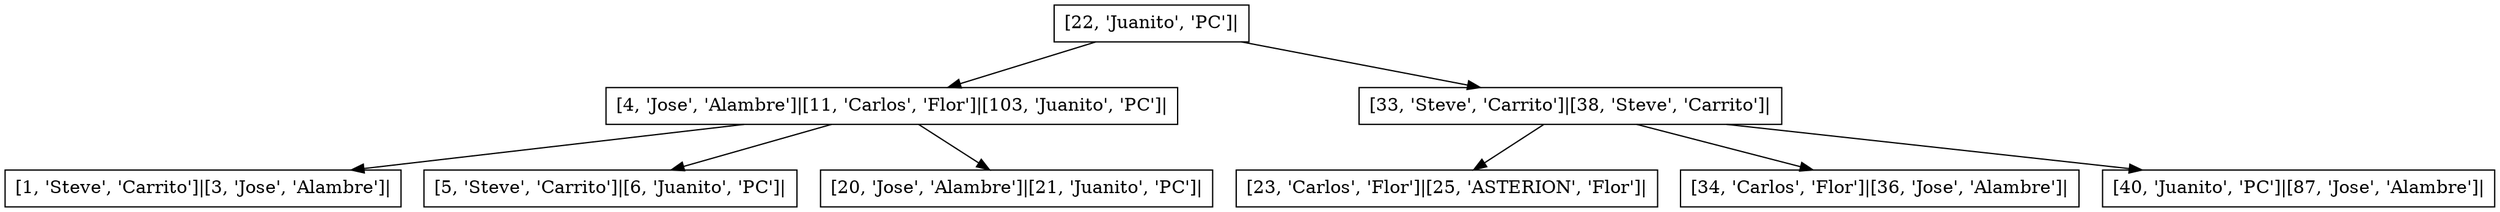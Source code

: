 digraph g{
node [shape = rect, width=1, height=0.4];
rankdir=UP;
"[22, 'Juanito', 'PC']|"->{"[4, 'Jose', 'Alambre']|[11, 'Carlos', 'Flor']|[103, 'Juanito', 'PC']|" "[33, 'Steve', 'Carrito']|[38, 'Steve', 'Carrito']|"};
"[4, 'Jose', 'Alambre']|[11, 'Carlos', 'Flor']|[103, 'Juanito', 'PC']|"->{"[1, 'Steve', 'Carrito']|[3, 'Jose', 'Alambre']|" "[5, 'Steve', 'Carrito']|[6, 'Juanito', 'PC']|" "[20, 'Jose', 'Alambre']|[21, 'Juanito', 'PC']|"};
"[33, 'Steve', 'Carrito']|[38, 'Steve', 'Carrito']|"->{"[23, 'Carlos', 'Flor']|[25, 'ASTERION', 'Flor']|" "[34, 'Carlos', 'Flor']|[36, 'Jose', 'Alambre']|" "[40, 'Juanito', 'PC']|[87, 'Jose', 'Alambre']|"};
}